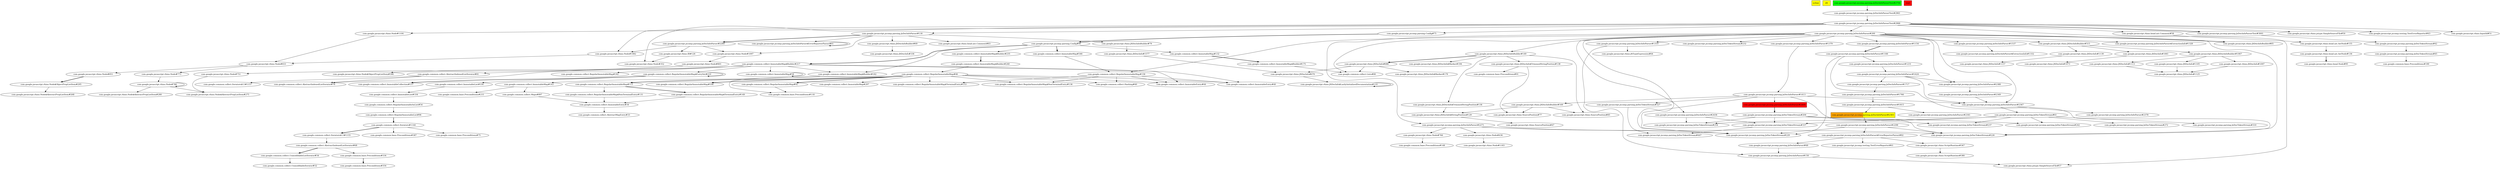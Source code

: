 digraph enhanced {
	"ochiai" [style=striped shape=box fillcolor="yellow"];
	"d4" [style=striped shape=box fillcolor="yellow"];
	"com.google.javascript.jscomp.parsing.JsDocInfoParser#2303" [style=striped shape=box fillcolor="orange:yellow"];
	"com.google.javascript.jscomp.parsing.JsDocInfoParser#2400" [style=striped shape=box fillcolor="red"];
	"com.google.javascript.jscomp.parsing.JsDocInfoParserTest#2756" [style=striped shape=box fillcolor="green"];
	"real" [style=striped shape=box fillcolor="red"];
	"com.google.common.collect.RegularImmutableMap$TerminalEntry#149" -> "com.google.common.collect.ImmutableEntry#34";
	"com.google.common.collect.RegularImmutableMap$NonTerminalEntry#131" -> "com.google.common.collect.ImmutableEntry#34";
	"com.google.common.collect.Maps#897" -> "com.google.common.collect.ImmutableEntry#34";
	"com.google.javascript.rhino.JSDocInfo#1113" -> "com.google.javascript.rhino.JSDocInfo#1125";
	"com.google.javascript.rhino.JSDocInfo#1105" -> "com.google.javascript.rhino.JSDocInfo#1125";
	"com.google.javascript.rhino.JSDocInfo#1097" -> "com.google.javascript.rhino.JSDocInfo#1125";
	"com.google.javascript.jscomp.parsing.JsDocInfoParser#130" -> "com.google.javascript.rhino.head.ast.Comment#83";
	"com.google.javascript.rhino.Node#801" -> "com.google.javascript.rhino.Node$ObjectPropListItem#306";
	"com.google.javascript.jscomp.parsing.Config#90" -> "com.google.common.collect.ImmutableMap#132";
	"com.google.common.collect.ImmutableMap$Builder#217" -> "com.google.common.collect.RegularImmutableMap$EntrySet#210";
	"com.google.common.collect.RegularImmutableMap$EntrySet#210" -> "com.google.common.collect.RegularImmutableMap$EntrySet#210";
	"com.google.javascript.jscomp.parsing.JsDocInfoParser#1766" -> "com.google.javascript.jscomp.parsing.JsDocInfoParser#1815";
	"com.google.javascript.jscomp.parsing.JsDocInfoParser#200" -> "com.google.javascript.jscomp.parsing.JsDocTokenStream#232";
	"com.google.javascript.rhino.JSDocInfo$TrimmedStringPosition#138" -> "com.google.javascript.rhino.SourcePosition#77";
	"com.google.javascript.rhino.JSDocInfoBuilder#169" -> "com.google.javascript.rhino.SourcePosition#77";
	"com.google.javascript.jscomp.parsing.JsDocInfoParser#2388" -> "com.google.javascript.jscomp.parsing.JsDocInfoParser#2349";
	"com.google.javascript.jscomp.parsing.JsDocInfoParser#200" -> "com.google.javascript.jscomp.parsing.JsDocInfoParser#1537";
	"com.google.javascript.jscomp.parsing.JsDocInfoParser#1379" -> "com.google.javascript.jscomp.parsing.JsDocInfoParser#1413";
	"com.google.javascript.jscomp.parsing.JsDocTokenStream#61" -> "com.google.javascript.jscomp.parsing.JsDocTokenStream#237";
	"com.google.javascript.jscomp.parsing.JsDocTokenStream#204" -> "com.google.javascript.jscomp.parsing.JsDocTokenStream#237";
	"com.google.javascript.jscomp.parsing.JsDocInfoParser#200" -> "com.google.javascript.jscomp.parsing.JsDocInfoParser#1379";
	"com.google.javascript.jscomp.parsing.JsDocInfoParser#1815" -> "com.google.javascript.jscomp.parsing.JsDocInfoParser#2341";
	"com.google.javascript.jscomp.parsing.JsDocInfoParser#200" -> "com.google.javascript.jscomp.parsing.JsDocInfoParser$ExtractionInfo#1328";
	"com.google.javascript.rhino.Node#833" -> "com.google.javascript.rhino.Node#773";
	"com.google.common.collect.ImmutableMap#143" -> "com.google.common.collect.Maps#897";
	"com.google.common.collect.Iterators#1144" -> "com.google.common.collect.Iterators$13#1155" [style=bold];
	"com.google.javascript.rhino.JSDocInfoBuilder#515" -> "com.google.javascript.rhino.JSDocInfo#1139";
	"com.google.javascript.jscomp.parsing.Config#90" -> "com.google.common.collect.ImmutableMap$Builder#235";
	"com.google.common.collect.AbstractIndexedListIterator#81" -> "com.google.common.collect.Iterators$13#1157";
	"com.google.javascript.rhino.head.ast.Comment#58" -> "com.google.javascript.rhino.head.ast.AstNode#155";
	"com.google.common.collect.RegularImmutableMap#46" -> "com.google.common.collect.Hashing#40";
	"com.google.common.collect.RegularImmutableMap#158" -> "com.google.common.collect.Hashing#40";
	"com.google.javascript.jscomp.parsing.JsDocInfoParser#1413" -> "com.google.javascript.rhino.JSDocInfoBuilder#169";
	"com.google.javascript.rhino.JSDocInfoBuilder#1067" -> "com.google.javascript.rhino.JSDocInfo#1097";
	"com.google.common.collect.ImmutableMap$Builder#217" -> "com.google.common.collect.ImmutableMap#58";
	"com.google.common.collect.ImmutableMap#58" -> "com.google.common.collect.ImmutableMap#58";
	"com.google.javascript.jscomp.parsing.JsDocTokenStream#61" -> "com.google.javascript.jscomp.parsing.JsDocTokenStream#242";
	"com.google.javascript.jscomp.parsing.JsDocTokenStream#204" -> "com.google.javascript.jscomp.parsing.JsDocTokenStream#242";
	"com.google.javascript.rhino.Node#1097" -> "com.google.javascript.rhino.Node#801";
	"com.google.javascript.rhino.JSDocInfoBuilder#169" -> "com.google.javascript.rhino.JSDocInfo$StringPosition#129";
	"com.google.javascript.rhino.JSDocInfo$TrimmedStringPosition#136" -> "com.google.javascript.rhino.JSDocInfo$StringPosition#129";
	"com.google.javascript.jscomp.parsing.JsDocInfoParser#2271" -> "com.google.javascript.rhino.Node#766";
	"com.google.javascript.jscomp.parsing.JsDocInfoParser#1319" -> "com.google.javascript.rhino.JSTypeExpression#64";
	"com.google.javascript.jscomp.parsing.JsDocInfoParserTest#3001" -> "com.google.javascript.jscomp.parsing.JsDocTokenStream#42";
	"com.google.javascript.jscomp.parsing.JsDocTokenStream#42" -> "com.google.javascript.jscomp.parsing.JsDocTokenStream#45";
	"com.google.javascript.jscomp.parsing.JsDocInfoParser$ErrorReporterParser#82" -> "com.google.javascript.rhino.ScriptRuntime#367";
	"com.google.common.collect.ImmutableMap#346" -> "com.google.common.collect.RegularImmutableMap#158";
	"com.google.javascript.jscomp.parsing.JsDocInfoParser#200" -> "com.google.common.collect.RegularImmutableMap#158";
	"com.google.javascript.rhino.JSDocInfoBuilder#515" -> "com.google.javascript.rhino.JSDocInfoBuilder#1067";
	"com.google.common.collect.ImmutableMap$Builder#235" -> "com.google.common.collect.ImmutableMap$Builder#240" [style=bold];
	"com.google.javascript.jscomp.parsing.JsDocInfoParserTest#2966" -> "com.google.javascript.jscomp.parsing.JsDocInfoParserTest#3001" [style=bold];
	"com.google.common.collect.ImmutableEntry#34" -> "com.google.common.collect.AbstractMapEntry#33";
	"com.google.javascript.jscomp.parsing.JsDocInfoParser#1319" -> "com.google.javascript.jscomp.parsing.JsDocInfoParser#150";
	"com.google.javascript.jscomp.parsing.JsDocInfoParser#48" -> "com.google.javascript.jscomp.parsing.JsDocInfoParser#150";
	"com.google.common.collect.ImmutableMap$Builder#240" -> "com.google.common.collect.RegularImmutableMap#46";
	"com.google.javascript.jscomp.parsing.JsDocInfoParser#130" -> "com.google.javascript.rhino.JSDocInfoBuilder#79";
	"com.google.javascript.rhino.Node#1082" -> "com.google.javascript.rhino.Node#833";
	"com.google.javascript.rhino.Node#1104" -> "com.google.javascript.rhino.Node#833";
	"com.google.javascript.jscomp.parsing.JsDocInfoParser#2271" -> "com.google.javascript.rhino.Node#436";
	"com.google.javascript.jscomp.parsing.Config#75" -> "com.google.javascript.jscomp.parsing.Config#90" [style=bold];
	"com.google.javascript.rhino.head.ast.AstNode#136" -> "com.google.javascript.rhino.head.Node#95" [style=bold];
	"com.google.javascript.jscomp.parsing.JsDocTokenStream#61" -> "com.google.javascript.jscomp.parsing.JsDocTokenStream#337";
	"com.google.javascript.jscomp.parsing.JsDocInfoParser#2436" -> "com.google.javascript.jscomp.parsing.JsDocTokenStream#337";
	"com.google.javascript.jscomp.parsing.JsDocTokenStream#204" -> "com.google.javascript.jscomp.parsing.JsDocTokenStream#337";
	"com.google.javascript.jscomp.parsing.JsDocInfoParser#1166" -> "com.google.javascript.jscomp.parsing.JsDocInfoParser#1231";
	"com.google.javascript.jscomp.parsing.JsDocInfoParser#130" -> "com.google.javascript.jscomp.parsing.JsDocInfoParser#2289" [style=bold];
	"com.google.common.collect.RegularImmutableMap#46" -> "com.google.common.collect.RegularImmutableMap#108" [style=bold];
	"com.google.javascript.rhino.JSDocInfo#1139" -> "com.google.javascript.rhino.JSDocInfo#1157";
	"com.google.javascript.jscomp.parsing.JsDocInfoParserTest#2966" -> "com.google.javascript.rhino.head.ast.Comment#58";
	"com.google.javascript.jscomp.parsing.JsDocInfoParser#1537" -> "com.google.javascript.jscomp.parsing.JsDocInfoParser$ExtractionInfo#1332";
	"com.google.common.collect.ImmutableMap$Builder#217" -> "com.google.common.collect.ImmutableEntry#44";
	"com.google.common.collect.RegularImmutableMap#46" -> "com.google.common.collect.ImmutableEntry#44";
	"com.google.common.collect.RegularImmutableMap#158" -> "com.google.common.collect.ImmutableEntry#44";
	"com.google.javascript.jscomp.parsing.Config#90" -> "com.google.common.collect.ImmutableMap$Builder#217" [style=bold];
	"com.google.javascript.rhino.JSDocInfo$TrimmedStringPosition#138" -> "com.google.common.base.Preconditions#91";
	"com.google.javascript.rhino.head.ast.AstNode#155" -> "com.google.javascript.rhino.head.ast.AstNode#136";
	"com.google.javascript.rhino.JSDocInfo#670" -> "com.google.javascript.rhino.JSDocInfo$LazilyInitializedDocumentation#110";
	"com.google.javascript.rhino.JSDocInfo$LazilyInitializedDocumentation#110" -> "com.google.javascript.rhino.JSDocInfo$LazilyInitializedDocumentation#110";
	"com.google.common.collect.ImmutableMap$Builder#217" -> "com.google.common.collect.ImmutableEntry#40";
	"com.google.common.collect.RegularImmutableMap#46" -> "com.google.common.collect.ImmutableEntry#40";
	"com.google.common.collect.RegularImmutableMap#158" -> "com.google.common.collect.ImmutableEntry#40";
	"com.google.javascript.jscomp.parsing.JsDocInfoParser#200" -> "com.google.javascript.rhino.JSDocInfoBuilder#149";
	"com.google.javascript.jscomp.parsing.JsDocInfoParserTest#2966" -> "com.google.javascript.jscomp.parsing.Config#75";
	"com.google.common.collect.ImmutableMap$Builder#217" -> "com.google.common.collect.RegularImmutableMap#182";
	"com.google.common.collect.ImmutableMap$Builder#182" -> "com.google.common.collect.ImmutableMap#143";
	"com.google.javascript.rhino.JSDocInfo$StringPosition#129" -> "com.google.javascript.rhino.SourcePosition#47";
	"com.google.common.collect.ImmutableMap$Builder#175" -> "com.google.common.collect.Lists#80";
	"com.google.javascript.jscomp.parsing.JsDocInfoParser#200" -> "com.google.common.collect.Lists#80";
	"com.google.javascript.rhino.JSDocInfo#686" -> "com.google.common.collect.Lists#80";
	"com.google.javascript.rhino.JSDocInfo#686" -> "com.google.javascript.rhino.JSDocInfo$Marker#179";
	"com.google.javascript.jscomp.parsing.JsDocInfoParser#1717" -> "com.google.javascript.jscomp.parsing.JsDocInfoParser#1766";
	"com.google.javascript.jscomp.parsing.JsDocInfoParser#200" -> "com.google.javascript.rhino.JSDocInfoBuilder#85" [style=bold];
	"com.google.javascript.rhino.Node#766" -> "com.google.common.base.Preconditions#148";
	"com.google.javascript.jscomp.parsing.JsDocInfoParser#2271" -> "com.google.javascript.jscomp.parsing.JsDocTokenStream#229";
	"com.google.javascript.jscomp.parsing.JsDocInfoParser#200" -> "com.google.javascript.jscomp.parsing.JsDocTokenStream#229";
	"com.google.javascript.jscomp.parsing.JsDocInfoParser#1413" -> "com.google.javascript.jscomp.parsing.JsDocTokenStream#229";
	"com.google.javascript.jscomp.parsing.JsDocInfoParser#1166" -> "com.google.javascript.jscomp.parsing.JsDocTokenStream#229";
	"com.google.javascript.jscomp.parsing.JsDocInfoParser#2298" -> "com.google.javascript.jscomp.parsing.JsDocTokenStream#229";
	"com.google.javascript.jscomp.parsing.JsDocInfoParserTest#2966" -> "com.google.javascript.jscomp.parsing.JsDocInfoParser#200";
	"com.google.javascript.jscomp.parsing.JsDocInfoParser#2271" -> "com.google.javascript.jscomp.parsing.JsDocTokenStream#226";
	"com.google.javascript.jscomp.parsing.JsDocInfoParser#200" -> "com.google.javascript.jscomp.parsing.JsDocTokenStream#226";
	"com.google.javascript.jscomp.parsing.JsDocInfoParser#1413" -> "com.google.javascript.jscomp.parsing.JsDocTokenStream#226";
	"com.google.javascript.jscomp.parsing.JsDocInfoParser#1166" -> "com.google.javascript.jscomp.parsing.JsDocTokenStream#226";
	"com.google.javascript.jscomp.parsing.JsDocInfoParser#2298" -> "com.google.javascript.jscomp.parsing.JsDocTokenStream#226";
	"com.google.common.collect.AbstractIndexedListIterator#68" -> "com.google.common.collect.UnmodifiableListIterator#34" [style=bold];
	"com.google.common.collect.Iterators#1144" -> "com.google.common.base.Preconditions#387";
	"com.google.javascript.rhino.Node#786" -> "com.google.javascript.rhino.Node#786";
	"com.google.javascript.rhino.Node#773" -> "com.google.javascript.rhino.Node#786";
	"com.google.common.collect.ImmutableMap$Builder#217" -> "com.google.common.collect.ImmutableMap$Builder#182";
	"com.google.javascript.jscomp.parsing.Config#90" -> "com.google.common.collect.ImmutableMap$Builder#182";
	"com.google.javascript.jscomp.parsing.JsDocInfoParser#2303" -> "com.google.javascript.jscomp.parsing.JsDocInfoParser#2298";
	"com.google.common.collect.RegularImmutableAsList#54" -> "com.google.common.collect.RegularImmutableList#96";
	"com.google.javascript.jscomp.parsing.JsDocInfoParser#200" -> "com.google.javascript.jscomp.parsing.JsDocInfoParser#2271";
	"com.google.common.collect.UnmodifiableListIterator#34" -> "com.google.common.collect.UnmodifiableIterator#32";
	"com.google.javascript.rhino.JSDocInfo#1577" -> "com.google.javascript.rhino.JSDocInfo#670";
	"com.google.javascript.rhino.JSDocInfo#686" -> "com.google.javascript.rhino.JSDocInfo#670";
	"com.google.javascript.jscomp.parsing.JsDocInfoParserTest#2966" -> "com.google.javascript.jscomp.parsing.JsDocInfoParser#130";
	"com.google.javascript.rhino.JSDocInfoBuilder#149" -> "com.google.javascript.rhino.JSDocInfo$Marker#194";
	"com.google.javascript.jscomp.parsing.JsDocInfoParser#2289" -> "com.google.javascript.rhino.IR#126";
	"com.google.javascript.jscomp.parsing.JsDocTokenStream#61" -> "com.google.javascript.jscomp.parsing.JsDocTokenStream#272";
	"com.google.common.collect.RegularImmutableMap#46" -> "com.google.common.collect.ImmutableMap#297";
	"com.google.common.collect.ImmutableList#330" -> "com.google.common.collect.ImmutableList#334";
	"com.google.common.collect.RegularImmutableMap$EntrySet#210" -> "com.google.common.collect.ImmutableList#330";
	"com.google.javascript.jscomp.parsing.JsDocTokenStream#61" -> "com.google.javascript.jscomp.parsing.JsDocTokenStream#310";
	"com.google.javascript.jscomp.parsing.JsDocInfoParser#1815" -> "com.google.javascript.jscomp.parsing.JsDocInfoParser#2303";
	"com.google.common.collect.ImmutableMap#132" -> "com.google.common.collect.ImmutableMap$Builder#175" [style=bold];
	"com.google.common.collect.AbstractIndexedListIterator#68" -> "com.google.common.base.Preconditions#334";
	"com.google.javascript.jscomp.parsing.JsDocInfoParser$ErrorReporterParser#82" -> "com.google.javascript.jscomp.testing.TestErrorReporter#61";
	"com.google.javascript.jscomp.parsing.JsDocInfoParser#1624" -> "com.google.javascript.jscomp.parsing.JsDocInfoParser#2388";
	"com.google.javascript.jscomp.parsing.JsDocInfoParser#200" -> "com.google.javascript.jscomp.parsing.JsDocInfoParser#2388";
	"com.google.javascript.rhino.Node#833" -> "com.google.javascript.rhino.Node#851";
	"com.google.common.collect.RegularImmutableMap#113" -> "com.google.common.collect.RegularImmutableMap$TerminalEntry#149" [style=bold];
	"com.google.javascript.rhino.JSDocInfoBuilder#79" -> "com.google.javascript.rhino.JSDocInfo#1577";
	"com.google.common.collect.ImmutableList#334" -> "com.google.common.collect.RegularImmutableAsList#54";
	"com.google.javascript.rhino.Node#436" -> "com.google.javascript.rhino.Node#1183";
	"com.google.javascript.rhino.Node#786" -> "com.google.javascript.rhino.Node$AbstractPropListItem#280";
	"com.google.common.collect.Iterators#1144" -> "com.google.common.base.Preconditions#75";
	"com.google.javascript.jscomp.parsing.JsDocInfoParser#2298" -> "com.google.javascript.jscomp.parsing.JsDocInfoParser$ErrorReporterParser#82";
	"com.google.javascript.jscomp.parsing.JsDocInfoParser$ErrorReporterParser#82" -> "com.google.javascript.jscomp.parsing.JsDocInfoParser#48";
	"com.google.javascript.jscomp.parsing.JsDocInfoParser#130" -> "com.google.javascript.rhino.JSDocInfoBuilder#69";
	"com.google.javascript.jscomp.parsing.JsDocInfoParser#1231" -> "com.google.javascript.jscomp.parsing.JsDocInfoParser#1624";
	"com.google.common.collect.RegularImmutableMap#46" -> "com.google.common.collect.RegularImmutableMap#113" [style=bold];
	"com.google.javascript.jscomp.parsing.JsDocInfoParser#1413" -> "com.google.javascript.jscomp.parsing.JsDocTokenStream#327";
	"com.google.javascript.jscomp.parsing.JsDocInfoParser#200" -> "com.google.javascript.jscomp.parsing.JsDocInfoParser#2436";
	"com.google.javascript.jscomp.parsing.JsDocInfoParser#2400" -> "com.google.javascript.jscomp.parsing.JsDocTokenStream#204" [style=bold];
	"com.google.javascript.jscomp.parsing.JsDocTokenStream#327" -> "com.google.javascript.jscomp.parsing.JsDocTokenStream#447";
	"com.google.javascript.jscomp.parsing.JsDocTokenStream#337" -> "com.google.javascript.jscomp.parsing.JsDocTokenStream#447";
	"com.google.javascript.jscomp.parsing.JsDocInfoParserTest#2961" -> "com.google.javascript.jscomp.parsing.JsDocInfoParserTest#2966";
	"com.google.javascript.rhino.Node#851" -> "com.google.javascript.rhino.Node$ObjectPropListItem#295" [style=bold];
	"com.google.javascript.jscomp.parsing.JsDocInfoParserTest#2966" -> "com.google.javascript.rhino.Node#1104";
	"com.google.javascript.jscomp.parsing.JsDocInfoParser#150" -> "com.google.javascript.rhino.jstype.SimpleSourceFile#57";
	"com.google.javascript.jscomp.parsing.JsDocInfoParserTest#2966" -> "com.google.javascript.rhino.jstype.SimpleSourceFile#57";
	"com.google.javascript.jscomp.parsing.JsDocInfoParserTest#2756" -> "com.google.javascript.jscomp.parsing.JsDocInfoParserTest#2961";
	"com.google.common.collect.Iterators$13#1155" -> "com.google.common.collect.AbstractIndexedListIterator#68";
	"com.google.javascript.rhino.JSDocInfoBuilder#1067" -> "com.google.javascript.rhino.JSDocInfo#1105";
	"com.google.javascript.jscomp.parsing.JsDocInfoParser#130" -> "com.google.javascript.rhino.Node#1097";
	"com.google.javascript.jscomp.parsing.JsDocInfoParser#2289" -> "com.google.javascript.rhino.Node#1097";
	"com.google.javascript.jscomp.parsing.JsDocInfoParserTest#2966" -> "com.google.javascript.rhino.jstype.SimpleSourceFile#50";
	"com.google.javascript.rhino.JSDocInfoBuilder#515" -> "com.google.javascript.rhino.JSDocInfo#1061";
	"com.google.common.collect.RegularImmutableMap#46" -> "com.google.common.collect.RegularImmutableMap$TerminalEntry#153";
	"com.google.common.collect.RegularImmutableMap#158" -> "com.google.common.collect.RegularImmutableMap$TerminalEntry#153";
	"com.google.javascript.jscomp.parsing.JsDocInfoParser#200" -> "com.google.javascript.rhino.JSDocInfoBuilder#515";
	"com.google.common.collect.RegularImmutableMap#113" -> "com.google.common.collect.RegularImmutableMap$NonTerminalEntry#131";
	"com.google.javascript.rhino.JSDocInfoBuilder#149" -> "com.google.javascript.rhino.JSDocInfo$TrimmedStringPosition#138";
	"com.google.javascript.rhino.JSDocInfoBuilder#149" -> "com.google.javascript.rhino.JSDocInfo$TrimmedStringPosition#136";
	"com.google.javascript.rhino.JSDocInfoBuilder#69" -> "com.google.javascript.rhino.JSDocInfo#336";
	"com.google.common.collect.RegularImmutableMap#46" -> "com.google.common.collect.RegularImmutableMap$NonTerminalEntry#136";
	"com.google.common.collect.RegularImmutableMap#158" -> "com.google.common.collect.RegularImmutableMap$NonTerminalEntry#136";
	"com.google.common.collect.ImmutableMap$Builder#217" -> "com.google.common.collect.AbstractIndexedListIterator#76";
	"com.google.common.collect.AbstractIndexedListIterator#81" -> "com.google.common.collect.AbstractIndexedListIterator#76";
	"com.google.javascript.jscomp.parsing.JsDocInfoParser#200" -> "com.google.javascript.jscomp.parsing.JsDocInfoParser#1319";
	"com.google.javascript.jscomp.parsing.JsDocTokenStream#61" -> "com.google.javascript.jscomp.parsing.JsDocTokenStream#254";
	"com.google.javascript.jscomp.parsing.JsDocInfoParser#2436" -> "com.google.javascript.jscomp.parsing.JsDocTokenStream#254";
	"com.google.javascript.jscomp.parsing.JsDocTokenStream#204" -> "com.google.javascript.jscomp.parsing.JsDocTokenStream#254";
	"com.google.javascript.jscomp.parsing.JsDocInfoParser#1624" -> "com.google.javascript.jscomp.parsing.JsDocInfoParser#1717";
	"com.google.javascript.rhino.Node#786" -> "com.google.javascript.rhino.Node$AbstractPropListItem#275";
	"com.google.javascript.rhino.Node#751" -> "com.google.javascript.rhino.Node$AbstractPropListItem#275";
	"com.google.javascript.jscomp.parsing.JsDocInfoParserTest#2966" -> "com.google.javascript.rhino.Node#352";
	"com.google.javascript.rhino.IR#126" -> "com.google.javascript.rhino.Node#352";
	"com.google.javascript.jscomp.parsing.JsDocInfoParser#1413" -> "com.google.javascript.jscomp.parsing.JsDocInfoParser#2400";
	"com.google.javascript.jscomp.parsing.JsDocInfoParser#1624" -> "com.google.javascript.jscomp.parsing.JsDocInfoParser#2367";
	"com.google.javascript.jscomp.parsing.JsDocInfoParser#2349" -> "com.google.javascript.jscomp.parsing.JsDocInfoParser#2367";
	"com.google.javascript.jscomp.parsing.JsDocInfoParser#200" -> "com.google.javascript.jscomp.parsing.JsDocInfoParser#2367";
	"com.google.javascript.jscomp.parsing.JsDocInfoParser#1413" -> "com.google.javascript.jscomp.parsing.JsDocInfoParser#2367";
	"com.google.common.collect.ImmutableMap#143" -> "com.google.common.base.Preconditions#233";
	"com.google.common.base.Preconditions#334" -> "com.google.common.base.Preconditions#354" [style=bold];
	"com.google.common.collect.RegularImmutableList#96" -> "com.google.common.collect.Iterators#1144" [style=bold];
	"com.google.javascript.jscomp.parsing.JsDocInfoParser#200" -> "com.google.javascript.jscomp.parsing.JsDocInfoParser#1154";
	"com.google.common.collect.RegularImmutableMap#92" -> "com.google.common.base.Preconditions#118";
	"com.google.common.collect.RegularImmutableMap#46" -> "com.google.common.base.Preconditions#118";
	"com.google.javascript.rhino.Node#801" -> "com.google.javascript.rhino.Node#751";
	"com.google.javascript.jscomp.parsing.JsDocInfoParserTest#2966" -> "com.google.javascript.jscomp.testing.TestErrorReporter#43";
	"com.google.javascript.rhino.JSDocInfoBuilder#1067" -> "com.google.javascript.rhino.JSDocInfo#1113";
	"com.google.javascript.jscomp.parsing.Config#90" -> "com.google.common.collect.ImmutableMap#346" [style=bold];
	"com.google.common.collect.RegularImmutableMap$EntrySet#210" -> "com.google.common.collect.ImmutableCollection#157" [style=bold];
	"com.google.common.collect.RegularImmutableMap#46" -> "com.google.common.collect.RegularImmutableMap#92" [style=bold];
	"com.google.javascript.jscomp.parsing.JsDocInfoParserTest#2966" -> "com.google.javascript.rhino.InputId#51";
	"com.google.javascript.rhino.JSDocInfoBuilder#149" -> "com.google.javascript.rhino.JSDocInfo#686" [style=bold];
	"com.google.javascript.jscomp.parsing.JsDocInfoParserTest#2966" -> "com.google.javascript.rhino.Node#1082";
	"com.google.javascript.jscomp.parsing.JsDocInfoParser#2289" -> "com.google.javascript.rhino.Node#1082";
	"com.google.javascript.jscomp.parsing.JsDocInfoParser#130" -> "com.google.javascript.jscomp.parsing.JsDocInfoParser$ErrorReporterParser#61";
	"com.google.javascript.jscomp.parsing.JsDocInfoParser$ErrorReporterParser#61" -> "com.google.javascript.jscomp.parsing.JsDocInfoParser$ErrorReporterParser#61";
	"com.google.javascript.jscomp.parsing.JsDocTokenStream#45" -> "com.google.common.base.Preconditions#190";
	"com.google.javascript.rhino.JSDocInfo#1061" -> "com.google.javascript.rhino.JSDocInfo#1073";
	"com.google.javascript.rhino.ScriptRuntime#367" -> "com.google.javascript.rhino.ScriptRuntime#380";
	"com.google.javascript.jscomp.parsing.JsDocInfoParser#2367" -> "com.google.javascript.jscomp.parsing.JsDocTokenStream#61";
	"com.google.javascript.rhino.Node$ObjectPropListItem#295" -> "com.google.javascript.rhino.Node$AbstractPropListItem#268";
	"com.google.common.collect.ImmutableMap$Builder#217" -> "com.google.common.collect.AbstractIndexedListIterator#81";
	"com.google.javascript.rhino.JSDocInfoBuilder#149" -> "com.google.javascript.rhino.SourcePosition#85";
	"com.google.javascript.rhino.JSDocInfoBuilder#169" -> "com.google.javascript.rhino.SourcePosition#85";
	"com.google.javascript.jscomp.parsing.JsDocInfoParser#2367" -> "com.google.javascript.jscomp.parsing.JsDocInfoParser#2378";
	"com.google.javascript.jscomp.parsing.JsDocInfoParser#1154" -> "com.google.javascript.jscomp.parsing.JsDocInfoParser#1166" [style=bold];
}
